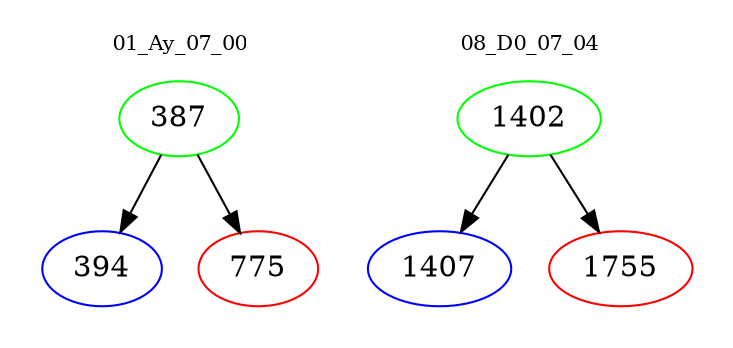digraph{
subgraph cluster_0 {
color = white
label = "01_Ay_07_00";
fontsize=10;
T0_387 [label="387", color="green"]
T0_387 -> T0_394 [color="black"]
T0_394 [label="394", color="blue"]
T0_387 -> T0_775 [color="black"]
T0_775 [label="775", color="red"]
}
subgraph cluster_1 {
color = white
label = "08_D0_07_04";
fontsize=10;
T1_1402 [label="1402", color="green"]
T1_1402 -> T1_1407 [color="black"]
T1_1407 [label="1407", color="blue"]
T1_1402 -> T1_1755 [color="black"]
T1_1755 [label="1755", color="red"]
}
}
